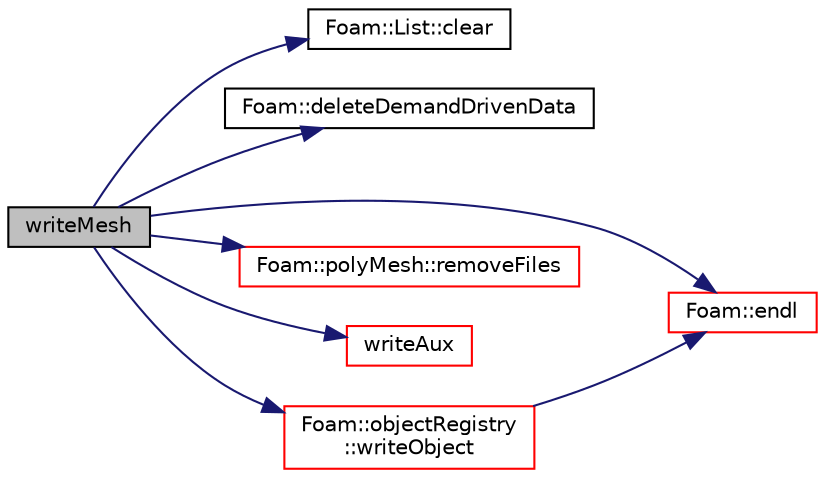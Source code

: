 digraph "writeMesh"
{
  bgcolor="transparent";
  edge [fontname="Helvetica",fontsize="10",labelfontname="Helvetica",labelfontsize="10"];
  node [fontname="Helvetica",fontsize="10",shape=record];
  rankdir="LR";
  Node1 [label="writeMesh",height=0.2,width=0.4,color="black", fillcolor="grey75", style="filled", fontcolor="black"];
  Node1 -> Node2 [color="midnightblue",fontsize="10",style="solid",fontname="Helvetica"];
  Node2 [label="Foam::List::clear",height=0.2,width=0.4,color="black",URL="$a01397.html#ac8bb3912a3ce86b15842e79d0b421204",tooltip="Clear the list, i.e. set size to zero. "];
  Node1 -> Node3 [color="midnightblue",fontsize="10",style="solid",fontname="Helvetica"];
  Node3 [label="Foam::deleteDemandDrivenData",height=0.2,width=0.4,color="black",URL="$a10936.html#a676ff999562d389fd174d693e17d230a"];
  Node1 -> Node4 [color="midnightblue",fontsize="10",style="solid",fontname="Helvetica"];
  Node4 [label="Foam::endl",height=0.2,width=0.4,color="red",URL="$a10936.html#a2db8fe02a0d3909e9351bb4275b23ce4",tooltip="Add newline and flush stream. "];
  Node1 -> Node5 [color="midnightblue",fontsize="10",style="solid",fontname="Helvetica"];
  Node5 [label="Foam::polyMesh::removeFiles",height=0.2,width=0.4,color="red",URL="$a01961.html#a09edd7861f5967d75396d1138415fc1b",tooltip="Remove all files from mesh instance. "];
  Node1 -> Node6 [color="midnightblue",fontsize="10",style="solid",fontname="Helvetica"];
  Node6 [label="writeAux",height=0.2,width=0.4,color="red",URL="$a01509.html#ada19a5171db98dd1e0d83857c20121c6",tooltip="Write auxiliary information. "];
  Node1 -> Node7 [color="midnightblue",fontsize="10",style="solid",fontname="Helvetica"];
  Node7 [label="Foam::objectRegistry\l::writeObject",height=0.2,width=0.4,color="red",URL="$a01735.html#aa4d5557147f7b9288cfbf5222d503307",tooltip="Write the objects. "];
  Node7 -> Node4 [color="midnightblue",fontsize="10",style="solid",fontname="Helvetica"];
}
